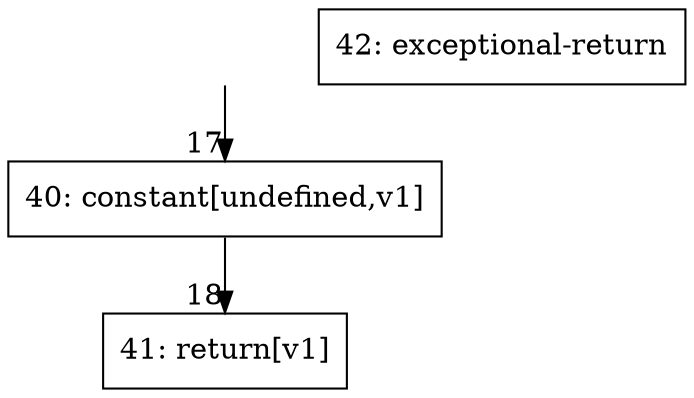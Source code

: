 digraph {
rankdir="TD"
BB_entry2[shape=none,label=""];
BB_entry2 -> BB17 [tailport=s, headport=n, headlabel="    17"]
BB17 [shape=record label="{40: constant[undefined,v1]}" ] 
BB17 -> BB18 [tailport=s, headport=n, headlabel="      18"]
BB18 [shape=record label="{41: return[v1]}" ] 
BB19 [shape=record label="{42: exceptional-return}" ] 
//#$~ 6
}
